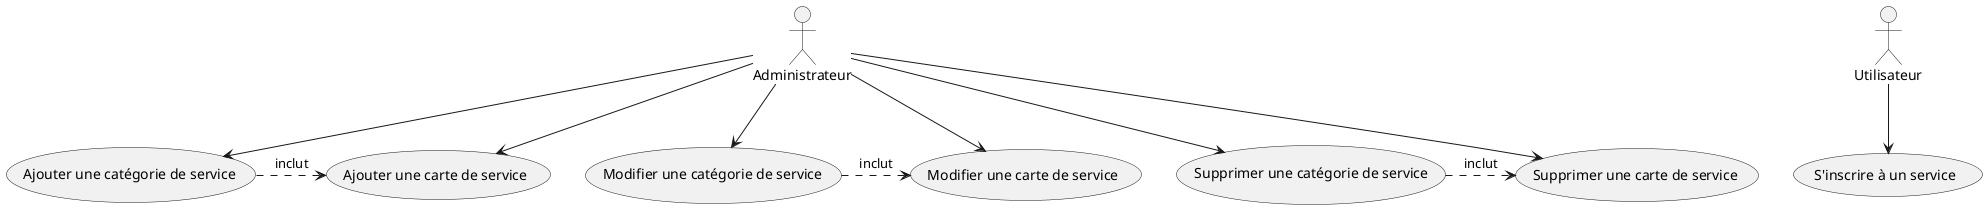 @startuml
actor Administrateur
actor Utilisateur

usecase "Ajouter une catégorie de service" as UC1
usecase "Modifier une catégorie de service" as UC2
usecase "Supprimer une catégorie de service" as UC3
usecase "Ajouter une carte de service" as UC4
usecase "Modifier une carte de service" as UC5
usecase "Supprimer une carte de service" as UC6
usecase "S'inscrire à un service" as UC7

Administrateur --> UC1
Administrateur --> UC2
Administrateur --> UC3
Administrateur --> UC4
Administrateur --> UC5
Administrateur --> UC6
Utilisateur --> UC7

UC1 .> UC4 : inclut
UC2 .> UC5 : inclut
UC3 .> UC6 : inclut

@enduml
